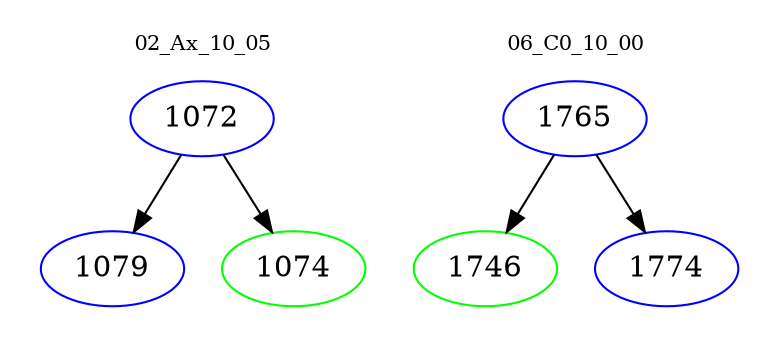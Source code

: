 digraph{
subgraph cluster_0 {
color = white
label = "02_Ax_10_05";
fontsize=10;
T0_1072 [label="1072", color="blue"]
T0_1072 -> T0_1079 [color="black"]
T0_1079 [label="1079", color="blue"]
T0_1072 -> T0_1074 [color="black"]
T0_1074 [label="1074", color="green"]
}
subgraph cluster_1 {
color = white
label = "06_C0_10_00";
fontsize=10;
T1_1765 [label="1765", color="blue"]
T1_1765 -> T1_1746 [color="black"]
T1_1746 [label="1746", color="green"]
T1_1765 -> T1_1774 [color="black"]
T1_1774 [label="1774", color="blue"]
}
}

